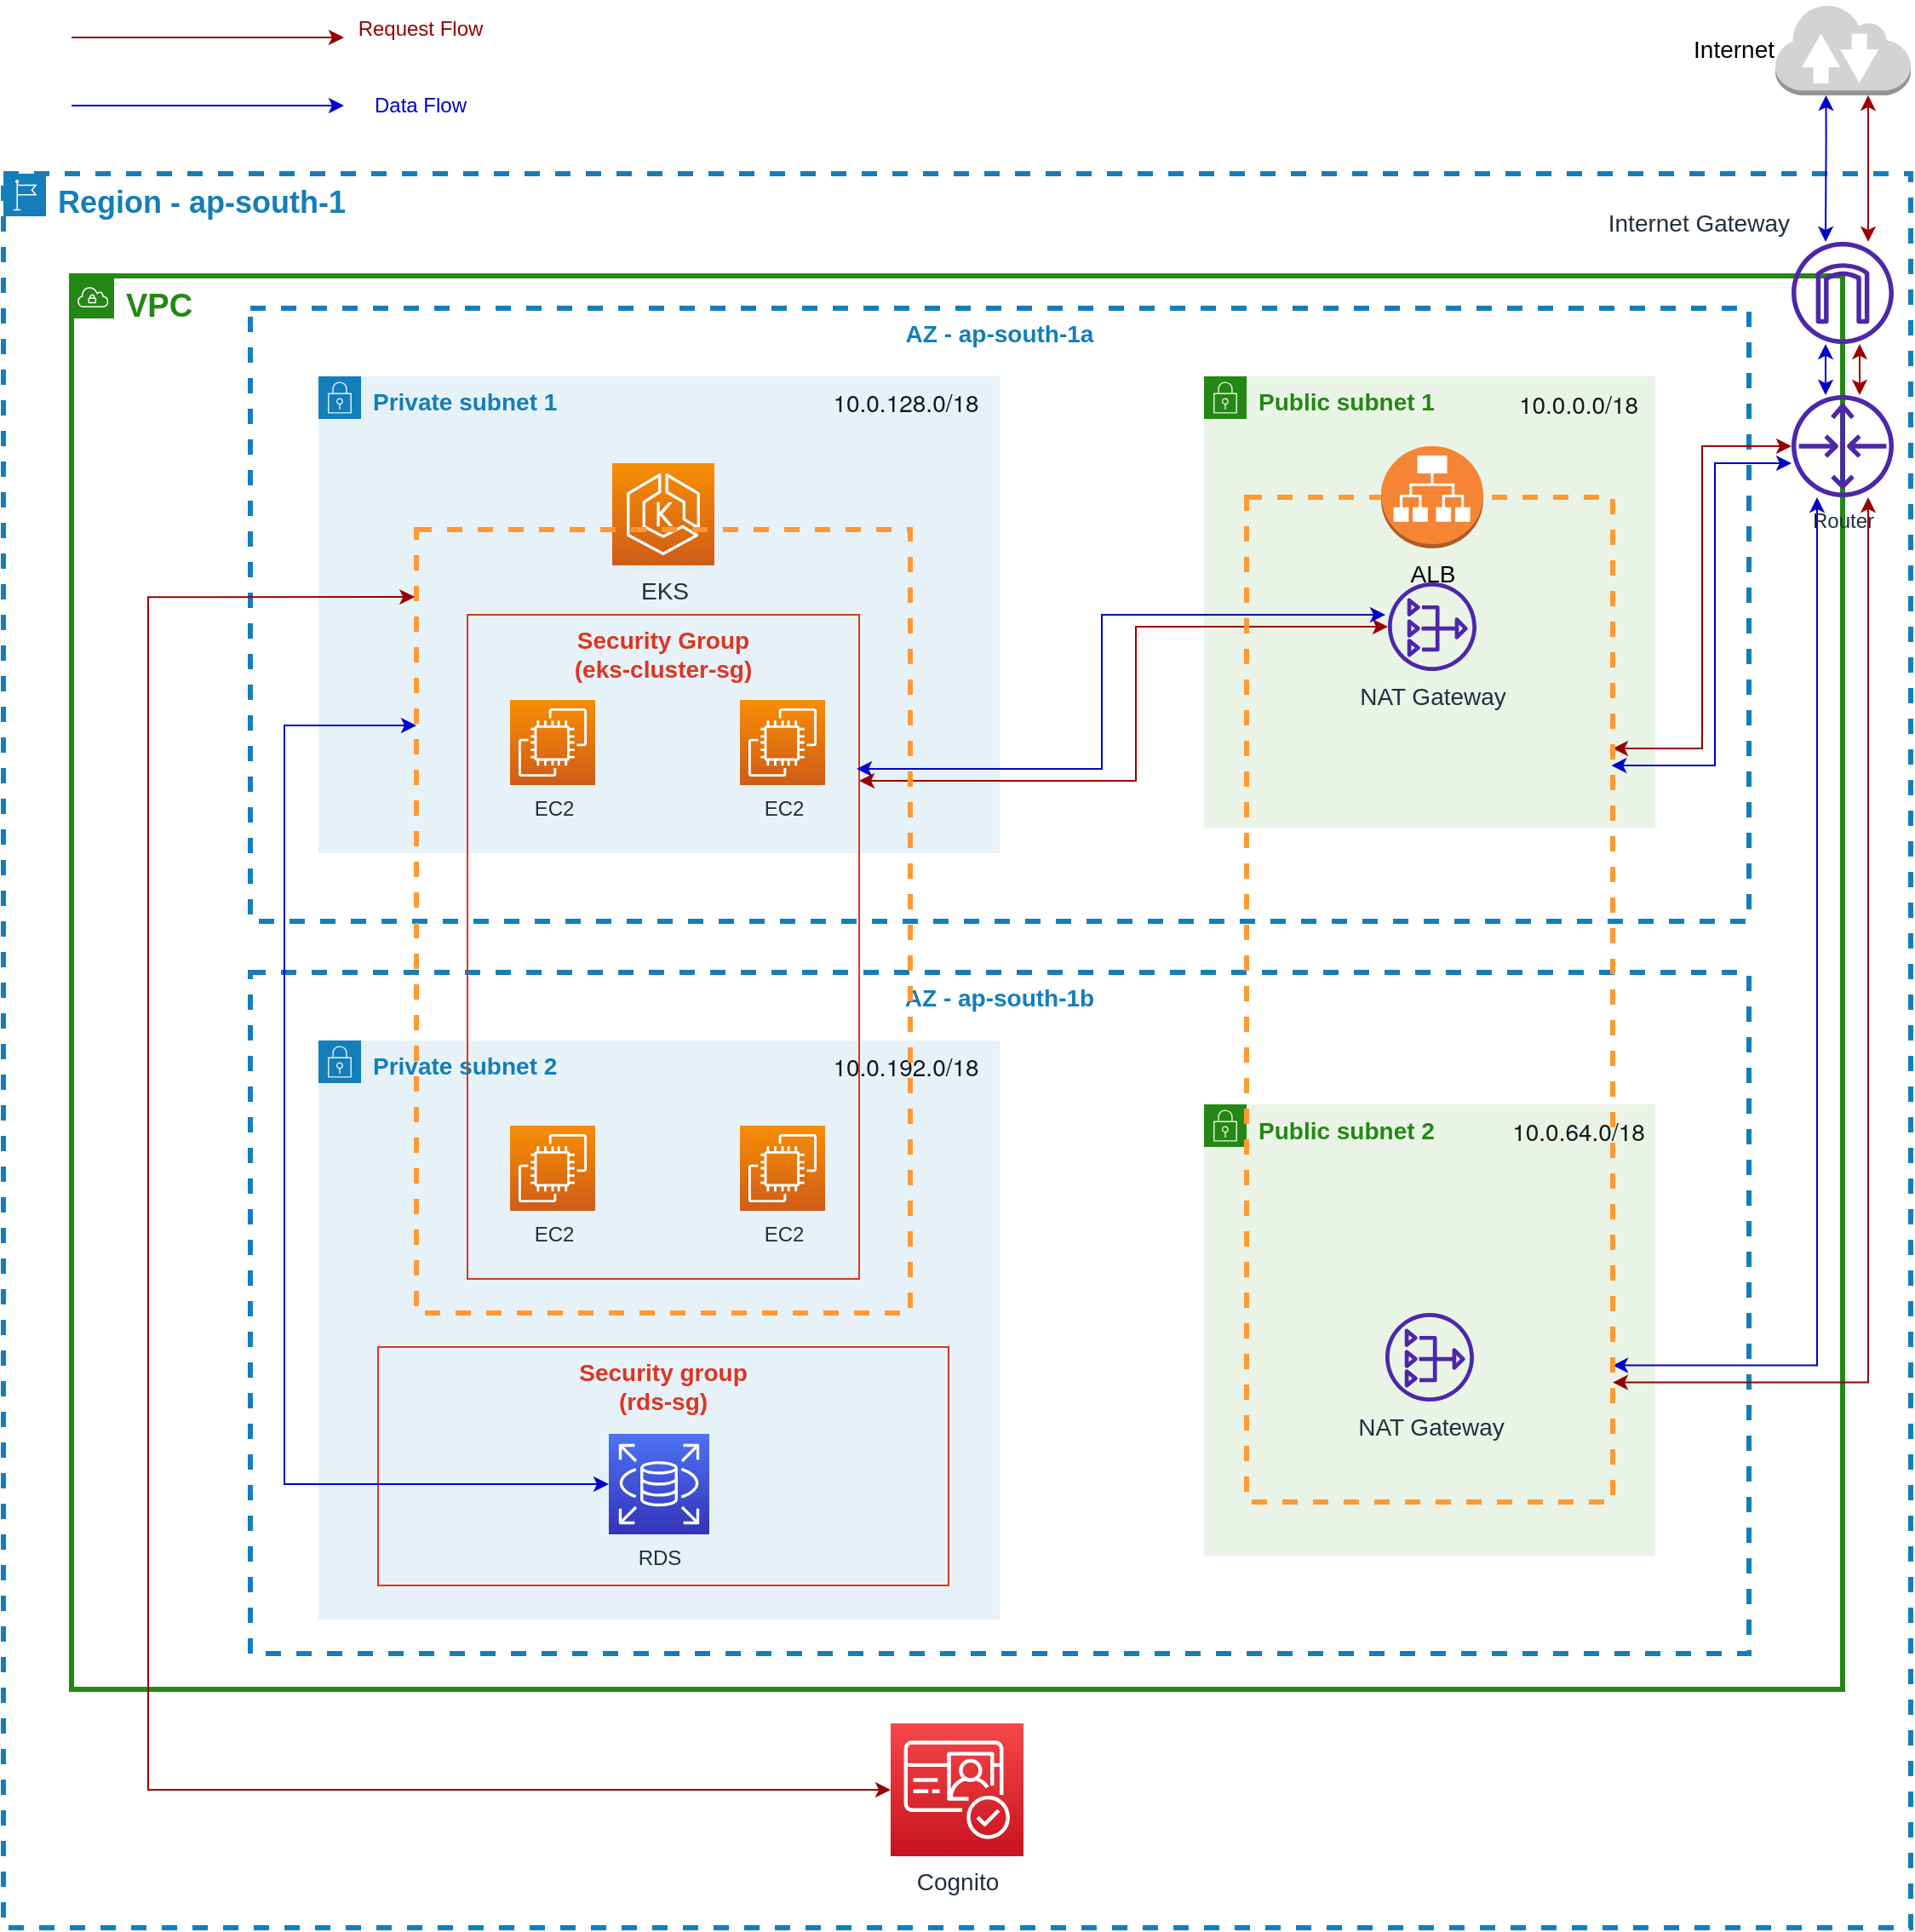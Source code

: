 <mxfile version="20.2.3" type="device"><diagram id="fAdeKgTsXQnCQhGO_2Rj" name="Page-1"><mxGraphModel dx="2370" dy="2150" grid="1" gridSize="10" guides="1" tooltips="1" connect="1" arrows="1" fold="1" page="1" pageScale="1" pageWidth="1169" pageHeight="827" math="0" shadow="0"><root><mxCell id="0"/><mxCell id="1" parent="0"/><mxCell id="OCtL8SrJMZkPZ9NdORGR-1" value="VPC" style="points=[[0,0],[0.25,0],[0.5,0],[0.75,0],[1,0],[1,0.25],[1,0.5],[1,0.75],[1,1],[0.75,1],[0.5,1],[0.25,1],[0,1],[0,0.75],[0,0.5],[0,0.25]];outlineConnect=0;gradientColor=none;html=1;whiteSpace=wrap;fontSize=19;fontStyle=1;container=1;pointerEvents=0;collapsible=0;recursiveResize=0;shape=mxgraph.aws4.group;grIcon=mxgraph.aws4.group_vpc;strokeColor=#248814;fillColor=none;verticalAlign=top;align=left;spacingLeft=30;fontColor=#248814;dashed=0;strokeWidth=3;" parent="1" vertex="1"><mxGeometry x="65" y="60" width="1040" height="830" as="geometry"/></mxCell><mxCell id="OCtL8SrJMZkPZ9NdORGR-2" value="Region - ap-south-1" style="points=[[0,0],[0.25,0],[0.5,0],[0.75,0],[1,0],[1,0.25],[1,0.5],[1,0.75],[1,1],[0.75,1],[0.5,1],[0.25,1],[0,1],[0,0.75],[0,0.5],[0,0.25]];outlineConnect=0;gradientColor=none;html=1;whiteSpace=wrap;fontSize=18;fontStyle=1;container=1;pointerEvents=0;collapsible=0;recursiveResize=0;shape=mxgraph.aws4.group;grIcon=mxgraph.aws4.group_region;strokeColor=#147EBA;fillColor=none;verticalAlign=top;align=left;spacingLeft=30;fontColor=#147EBA;dashed=1;strokeWidth=3;" parent="1" vertex="1"><mxGeometry x="25" width="1120" height="1030" as="geometry"/></mxCell><mxCell id="OCtL8SrJMZkPZ9NdORGR-16" value="AZ - ap-south-1a" style="fillColor=none;strokeColor=#147EBA;dashed=1;verticalAlign=top;fontStyle=1;fontColor=#147EBA;fontSize=14;strokeWidth=3;" parent="OCtL8SrJMZkPZ9NdORGR-2" vertex="1"><mxGeometry x="145" y="79" width="880" height="360" as="geometry"/></mxCell><mxCell id="OCtL8SrJMZkPZ9NdORGR-3" value="&lt;b&gt;Public subnet 2&lt;/b&gt;" style="points=[[0,0],[0.25,0],[0.5,0],[0.75,0],[1,0],[1,0.25],[1,0.5],[1,0.75],[1,1],[0.75,1],[0.5,1],[0.25,1],[0,1],[0,0.75],[0,0.5],[0,0.25]];outlineConnect=0;gradientColor=none;html=1;whiteSpace=wrap;fontSize=14;fontStyle=0;container=1;pointerEvents=0;collapsible=0;recursiveResize=0;shape=mxgraph.aws4.group;grIcon=mxgraph.aws4.group_security_group;grStroke=0;strokeColor=#248814;fillColor=#E9F3E6;verticalAlign=top;align=left;spacingLeft=30;fontColor=#248814;dashed=0;strokeWidth=3;" parent="OCtL8SrJMZkPZ9NdORGR-2" vertex="1"><mxGeometry x="705" y="546.5" width="265" height="265" as="geometry"/></mxCell><mxCell id="OCtL8SrJMZkPZ9NdORGR-4" value="Public subnet 1" style="points=[[0,0],[0.25,0],[0.5,0],[0.75,0],[1,0],[1,0.25],[1,0.5],[1,0.75],[1,1],[0.75,1],[0.5,1],[0.25,1],[0,1],[0,0.75],[0,0.5],[0,0.25]];outlineConnect=0;gradientColor=none;html=1;whiteSpace=wrap;fontSize=14;fontStyle=1;container=1;pointerEvents=0;collapsible=0;recursiveResize=0;shape=mxgraph.aws4.group;grIcon=mxgraph.aws4.group_security_group;grStroke=0;strokeColor=#248814;fillColor=#E9F3E6;verticalAlign=top;align=left;spacingLeft=30;fontColor=#248814;dashed=0;" parent="OCtL8SrJMZkPZ9NdORGR-2" vertex="1"><mxGeometry x="705" y="119" width="265" height="265" as="geometry"/></mxCell><mxCell id="OCtL8SrJMZkPZ9NdORGR-5" value="Private subnet 1" style="points=[[0,0],[0.25,0],[0.5,0],[0.75,0],[1,0],[1,0.25],[1,0.5],[1,0.75],[1,1],[0.75,1],[0.5,1],[0.25,1],[0,1],[0,0.75],[0,0.5],[0,0.25]];outlineConnect=0;gradientColor=none;html=1;whiteSpace=wrap;fontSize=14;fontStyle=1;container=1;pointerEvents=0;collapsible=0;recursiveResize=0;shape=mxgraph.aws4.group;grIcon=mxgraph.aws4.group_security_group;grStroke=0;strokeColor=#147EBA;fillColor=#E6F2F8;verticalAlign=top;align=left;spacingLeft=30;fontColor=#147EBA;dashed=0;" parent="OCtL8SrJMZkPZ9NdORGR-2" vertex="1"><mxGeometry x="185" y="119" width="400" height="280" as="geometry"/></mxCell><mxCell id="OCtL8SrJMZkPZ9NdORGR-12" style="edgeStyle=orthogonalEdgeStyle;rounded=0;orthogonalLoop=1;jettySize=auto;html=1;entryX=1;entryY=0.25;entryDx=0;entryDy=0;fontSize=14;fontColor=#000000;startArrow=classic;startFill=1;strokeColor=#990000;" parent="OCtL8SrJMZkPZ9NdORGR-2" source="OCtL8SrJMZkPZ9NdORGR-42" target="OCtL8SrJMZkPZ9NdORGR-37" edge="1"><mxGeometry relative="1" as="geometry"/></mxCell><mxCell id="OCtL8SrJMZkPZ9NdORGR-13" style="edgeStyle=orthogonalEdgeStyle;rounded=0;orthogonalLoop=1;jettySize=auto;html=1;entryX=1;entryY=0.864;entryDx=0;entryDy=0;entryPerimeter=0;fontSize=14;fontColor=#000000;startArrow=classic;startFill=1;strokeColor=#0000CC;" parent="OCtL8SrJMZkPZ9NdORGR-2" source="OCtL8SrJMZkPZ9NdORGR-42" target="OCtL8SrJMZkPZ9NdORGR-37" edge="1"><mxGeometry relative="1" as="geometry"><Array as="points"><mxPoint x="1065" y="700"/></Array></mxGeometry></mxCell><mxCell id="OCtL8SrJMZkPZ9NdORGR-14" value="Internet Gateway" style="sketch=0;outlineConnect=0;fontColor=#232F3E;gradientColor=none;fillColor=#4D27AA;strokeColor=none;dashed=0;verticalLabelPosition=top;verticalAlign=bottom;align=right;html=1;fontSize=14;fontStyle=0;aspect=fixed;pointerEvents=1;shape=mxgraph.aws4.internet_gateway;labelPosition=left;" parent="OCtL8SrJMZkPZ9NdORGR-2" vertex="1"><mxGeometry x="1050" y="40" width="60" height="60" as="geometry"/></mxCell><mxCell id="OCtL8SrJMZkPZ9NdORGR-15" value="AZ - ap-south-1b" style="fillColor=none;strokeColor=#147EBA;dashed=1;verticalAlign=top;fontStyle=1;fontColor=#147EBA;fontSize=14;strokeWidth=3;" parent="OCtL8SrJMZkPZ9NdORGR-2" vertex="1"><mxGeometry x="145" y="469" width="880" height="400" as="geometry"/></mxCell><mxCell id="OCtL8SrJMZkPZ9NdORGR-17" value="EC2" style="sketch=0;points=[[0,0,0],[0.25,0,0],[0.5,0,0],[0.75,0,0],[1,0,0],[0,1,0],[0.25,1,0],[0.5,1,0],[0.75,1,0],[1,1,0],[0,0.25,0],[0,0.5,0],[0,0.75,0],[1,0.25,0],[1,0.5,0],[1,0.75,0]];outlineConnect=0;fontColor=#232F3E;gradientColor=#F78E04;gradientDirection=north;fillColor=#D05C17;strokeColor=#ffffff;dashed=0;verticalLabelPosition=bottom;verticalAlign=top;align=center;html=1;fontSize=12;fontStyle=0;aspect=fixed;shape=mxgraph.aws4.resourceIcon;resIcon=mxgraph.aws4.ec2;" parent="OCtL8SrJMZkPZ9NdORGR-2" vertex="1"><mxGeometry x="297.5" y="309" width="50" height="50" as="geometry"/></mxCell><mxCell id="OCtL8SrJMZkPZ9NdORGR-18" value="Private subnet 2" style="points=[[0,0],[0.25,0],[0.5,0],[0.75,0],[1,0],[1,0.25],[1,0.5],[1,0.75],[1,1],[0.75,1],[0.5,1],[0.25,1],[0,1],[0,0.75],[0,0.5],[0,0.25]];outlineConnect=0;gradientColor=none;html=1;whiteSpace=wrap;fontSize=14;fontStyle=1;container=1;pointerEvents=0;collapsible=0;recursiveResize=0;shape=mxgraph.aws4.group;grIcon=mxgraph.aws4.group_security_group;grStroke=0;strokeColor=#147EBA;fillColor=#E6F2F8;verticalAlign=top;align=left;spacingLeft=30;fontColor=#147EBA;dashed=0;" parent="OCtL8SrJMZkPZ9NdORGR-2" vertex="1"><mxGeometry x="185" y="509" width="400" height="340" as="geometry"/></mxCell><mxCell id="OCtL8SrJMZkPZ9NdORGR-19" value="Security group &#10;(rds-sg)" style="fillColor=none;strokeColor=#DD3522;verticalAlign=top;fontStyle=1;fontColor=#DD3522;fontSize=14;" parent="OCtL8SrJMZkPZ9NdORGR-2" vertex="1"><mxGeometry x="220" y="689" width="335" height="140" as="geometry"/></mxCell><mxCell id="OCtL8SrJMZkPZ9NdORGR-20" value="RDS" style="sketch=0;points=[[0,0,0],[0.25,0,0],[0.5,0,0],[0.75,0,0],[1,0,0],[0,1,0],[0.25,1,0],[0.5,1,0],[0.75,1,0],[1,1,0],[0,0.25,0],[0,0.5,0],[0,0.75,0],[1,0.25,0],[1,0.5,0],[1,0.75,0]];outlineConnect=0;fontColor=#232F3E;gradientColor=#4D72F3;gradientDirection=north;fillColor=#3334B9;strokeColor=#ffffff;dashed=0;verticalLabelPosition=bottom;verticalAlign=top;align=center;html=1;fontSize=12;fontStyle=0;aspect=fixed;shape=mxgraph.aws4.resourceIcon;resIcon=mxgraph.aws4.rds;" parent="OCtL8SrJMZkPZ9NdORGR-2" vertex="1"><mxGeometry x="355.5" y="740" width="59" height="59" as="geometry"/></mxCell><mxCell id="OCtL8SrJMZkPZ9NdORGR-21" value="&lt;span style=&quot;color: rgb(22, 25, 31); font-family: &amp;quot;amazon ember&amp;quot;, &amp;quot;helvetica neue&amp;quot;, roboto, arial, sans-serif;&quot;&gt;10.0.192.0/18&lt;/span&gt;" style="text;html=1;strokeColor=none;fillColor=none;align=center;verticalAlign=middle;whiteSpace=wrap;rounded=0;fontSize=14;fontColor=#000000;labelBackgroundColor=none;" parent="OCtL8SrJMZkPZ9NdORGR-2" vertex="1"><mxGeometry x="475" y="509" width="110" height="30" as="geometry"/></mxCell><mxCell id="OCtL8SrJMZkPZ9NdORGR-22" value="&lt;span style=&quot;color: rgb(22, 25, 31); font-family: &amp;quot;amazon ember&amp;quot;, &amp;quot;helvetica neue&amp;quot;, roboto, arial, sans-serif;&quot;&gt;10.0.0.0/18&lt;/span&gt;" style="text;html=1;strokeColor=none;fillColor=none;align=center;verticalAlign=middle;whiteSpace=wrap;rounded=0;fontSize=14;fontColor=#000000;labelBackgroundColor=none;" parent="OCtL8SrJMZkPZ9NdORGR-2" vertex="1"><mxGeometry x="880" y="119" width="90" height="31" as="geometry"/></mxCell><mxCell id="OCtL8SrJMZkPZ9NdORGR-23" value="&lt;span style=&quot;color: rgb(22, 25, 31); font-family: &amp;quot;amazon ember&amp;quot;, &amp;quot;helvetica neue&amp;quot;, roboto, arial, sans-serif;&quot;&gt;10.0.128.0/18&lt;/span&gt;" style="text;html=1;strokeColor=none;fillColor=none;align=center;verticalAlign=middle;whiteSpace=wrap;rounded=0;fontSize=14;fontColor=#000000;labelBackgroundColor=none;" parent="OCtL8SrJMZkPZ9NdORGR-2" vertex="1"><mxGeometry x="475" y="119" width="110" height="30" as="geometry"/></mxCell><mxCell id="OCtL8SrJMZkPZ9NdORGR-24" value="EC2" style="sketch=0;points=[[0,0,0],[0.25,0,0],[0.5,0,0],[0.75,0,0],[1,0,0],[0,1,0],[0.25,1,0],[0.5,1,0],[0.75,1,0],[1,1,0],[0,0.25,0],[0,0.5,0],[0,0.75,0],[1,0.25,0],[1,0.5,0],[1,0.75,0]];outlineConnect=0;fontColor=#232F3E;gradientColor=#F78E04;gradientDirection=north;fillColor=#D05C17;strokeColor=#ffffff;dashed=0;verticalLabelPosition=bottom;verticalAlign=top;align=center;html=1;fontSize=12;fontStyle=0;aspect=fixed;shape=mxgraph.aws4.resourceIcon;resIcon=mxgraph.aws4.ec2;" parent="OCtL8SrJMZkPZ9NdORGR-2" vertex="1"><mxGeometry x="297.5" y="559" width="50" height="50" as="geometry"/></mxCell><mxCell id="OCtL8SrJMZkPZ9NdORGR-25" value="EC2" style="sketch=0;points=[[0,0,0],[0.25,0,0],[0.5,0,0],[0.75,0,0],[1,0,0],[0,1,0],[0.25,1,0],[0.5,1,0],[0.75,1,0],[1,1,0],[0,0.25,0],[0,0.5,0],[0,0.75,0],[1,0.25,0],[1,0.5,0],[1,0.75,0]];outlineConnect=0;fontColor=#232F3E;gradientColor=#F78E04;gradientDirection=north;fillColor=#D05C17;strokeColor=#ffffff;dashed=0;verticalLabelPosition=bottom;verticalAlign=top;align=center;html=1;fontSize=12;fontStyle=0;aspect=fixed;shape=mxgraph.aws4.resourceIcon;resIcon=mxgraph.aws4.ec2;" parent="OCtL8SrJMZkPZ9NdORGR-2" vertex="1"><mxGeometry x="432.5" y="559" width="50" height="50" as="geometry"/></mxCell><mxCell id="OCtL8SrJMZkPZ9NdORGR-26" value="EC2" style="sketch=0;points=[[0,0,0],[0.25,0,0],[0.5,0,0],[0.75,0,0],[1,0,0],[0,1,0],[0.25,1,0],[0.5,1,0],[0.75,1,0],[1,1,0],[0,0.25,0],[0,0.5,0],[0,0.75,0],[1,0.25,0],[1,0.5,0],[1,0.75,0]];outlineConnect=0;fontColor=#232F3E;gradientColor=#F78E04;gradientDirection=north;fillColor=#D05C17;strokeColor=#ffffff;dashed=0;verticalLabelPosition=bottom;verticalAlign=top;align=center;html=1;fontSize=12;fontStyle=0;aspect=fixed;shape=mxgraph.aws4.resourceIcon;resIcon=mxgraph.aws4.ec2;" parent="OCtL8SrJMZkPZ9NdORGR-2" vertex="1"><mxGeometry x="432.5" y="309" width="50" height="50" as="geometry"/></mxCell><mxCell id="OCtL8SrJMZkPZ9NdORGR-27" value="&lt;span style=&quot;color: rgb(22, 25, 31); font-family: &amp;quot;amazon ember&amp;quot;, &amp;quot;helvetica neue&amp;quot;, roboto, arial, sans-serif;&quot;&gt;10.0.64.0/18&lt;/span&gt;" style="text;html=1;strokeColor=none;fillColor=none;align=center;verticalAlign=middle;whiteSpace=wrap;rounded=0;fontSize=14;fontColor=#000000;labelBackgroundColor=none;" parent="OCtL8SrJMZkPZ9NdORGR-2" vertex="1"><mxGeometry x="880" y="546.5" width="90" height="31" as="geometry"/></mxCell><mxCell id="OCtL8SrJMZkPZ9NdORGR-28" style="edgeStyle=orthogonalEdgeStyle;rounded=0;orthogonalLoop=1;jettySize=auto;html=1;exitX=0.5;exitY=1;exitDx=0;exitDy=0;fontSize=14;fontColor=#000000;" parent="OCtL8SrJMZkPZ9NdORGR-2" source="OCtL8SrJMZkPZ9NdORGR-27" target="OCtL8SrJMZkPZ9NdORGR-27" edge="1"><mxGeometry relative="1" as="geometry"/></mxCell><mxCell id="OCtL8SrJMZkPZ9NdORGR-29" style="edgeStyle=orthogonalEdgeStyle;rounded=0;orthogonalLoop=1;jettySize=auto;html=1;exitX=1;exitY=0.25;exitDx=0;exitDy=0;fontSize=14;fontColor=#000000;startArrow=classic;startFill=1;strokeColor=#990000;" parent="OCtL8SrJMZkPZ9NdORGR-2" source="OCtL8SrJMZkPZ9NdORGR-31" target="OCtL8SrJMZkPZ9NdORGR-36" edge="1"><mxGeometry relative="1" as="geometry"><Array as="points"><mxPoint x="665" y="357"/><mxPoint x="665" y="266"/></Array></mxGeometry></mxCell><mxCell id="OCtL8SrJMZkPZ9NdORGR-31" value="Security Group &#10;(eks-cluster-sg)" style="fillColor=none;strokeColor=#DD3522;verticalAlign=top;fontStyle=1;fontColor=#DD3522;fontSize=14;" parent="OCtL8SrJMZkPZ9NdORGR-2" vertex="1"><mxGeometry x="272.5" y="259" width="230" height="390" as="geometry"/></mxCell><mxCell id="OCtL8SrJMZkPZ9NdORGR-32" style="edgeStyle=orthogonalEdgeStyle;rounded=0;orthogonalLoop=1;jettySize=auto;html=1;exitX=0;exitY=0.25;exitDx=0;exitDy=0;entryX=0;entryY=0.5;entryDx=0;entryDy=0;entryPerimeter=0;fontSize=14;fontColor=#000000;startArrow=classic;startFill=1;strokeColor=#0000CC;" parent="OCtL8SrJMZkPZ9NdORGR-2" source="OCtL8SrJMZkPZ9NdORGR-35" target="OCtL8SrJMZkPZ9NdORGR-20" edge="1"><mxGeometry relative="1" as="geometry"><Array as="points"><mxPoint x="165" y="324"/><mxPoint x="165" y="770"/></Array></mxGeometry></mxCell><mxCell id="OCtL8SrJMZkPZ9NdORGR-33" value="NAT Gateway" style="sketch=0;outlineConnect=0;fontColor=#232F3E;gradientColor=none;fillColor=#4D27AA;strokeColor=none;dashed=0;verticalLabelPosition=bottom;verticalAlign=top;align=center;html=1;fontSize=14;fontStyle=0;aspect=fixed;pointerEvents=1;shape=mxgraph.aws4.nat_gateway;" parent="OCtL8SrJMZkPZ9NdORGR-2" vertex="1"><mxGeometry x="811.5" y="669" width="52" height="52" as="geometry"/></mxCell><mxCell id="OCtL8SrJMZkPZ9NdORGR-36" value="NAT Gateway" style="sketch=0;outlineConnect=0;fontColor=#232F3E;gradientColor=none;fillColor=#4D27AA;strokeColor=none;dashed=0;verticalLabelPosition=bottom;verticalAlign=top;align=center;html=1;fontSize=14;fontStyle=0;aspect=fixed;pointerEvents=1;shape=mxgraph.aws4.nat_gateway;" parent="OCtL8SrJMZkPZ9NdORGR-2" vertex="1"><mxGeometry x="813" y="240" width="52" height="52" as="geometry"/></mxCell><mxCell id="OCtL8SrJMZkPZ9NdORGR-37" value="" style="fillColor=none;strokeColor=#FF9933;dashed=1;verticalAlign=top;fontStyle=0;fontColor=#994C00;fontSize=14;strokeWidth=3;" parent="OCtL8SrJMZkPZ9NdORGR-2" vertex="1"><mxGeometry x="730" y="190" width="215" height="590" as="geometry"/></mxCell><mxCell id="OCtL8SrJMZkPZ9NdORGR-38" value="ALB" style="outlineConnect=0;dashed=0;verticalLabelPosition=bottom;verticalAlign=top;align=center;html=1;shape=mxgraph.aws3.application_load_balancer;fillColor=#F58534;gradientColor=none;labelBackgroundColor=none;fontSize=14;fontColor=#000000;strokeColor=default;strokeWidth=3;" parent="OCtL8SrJMZkPZ9NdORGR-2" vertex="1"><mxGeometry x="809" y="160" width="60" height="60" as="geometry"/></mxCell><mxCell id="OCtL8SrJMZkPZ9NdORGR-40" value="EKS" style="sketch=0;points=[[0,0,0],[0.25,0,0],[0.5,0,0],[0.75,0,0],[1,0,0],[0,1,0],[0.25,1,0],[0.5,1,0],[0.75,1,0],[1,1,0],[0,0.25,0],[0,0.5,0],[0,0.75,0],[1,0.25,0],[1,0.5,0],[1,0.75,0]];outlineConnect=0;fontColor=#232F3E;gradientColor=#F78E04;gradientDirection=north;fillColor=#D05C17;strokeColor=#ffffff;dashed=0;verticalLabelPosition=bottom;verticalAlign=top;align=center;html=1;fontSize=14;fontStyle=0;aspect=fixed;shape=mxgraph.aws4.resourceIcon;resIcon=mxgraph.aws4.eks;" parent="OCtL8SrJMZkPZ9NdORGR-2" vertex="1"><mxGeometry x="357.5" y="170" width="60" height="60" as="geometry"/></mxCell><mxCell id="OCtL8SrJMZkPZ9NdORGR-41" style="edgeStyle=orthogonalEdgeStyle;rounded=0;orthogonalLoop=1;jettySize=auto;html=1;fontSize=14;startArrow=classic;startFill=1;strokeColor=#0000CC;" parent="OCtL8SrJMZkPZ9NdORGR-2" edge="1"><mxGeometry relative="1" as="geometry"><mxPoint x="1070" y="130" as="sourcePoint"/><mxPoint x="1070" y="99.999" as="targetPoint"/></mxGeometry></mxCell><mxCell id="OCtL8SrJMZkPZ9NdORGR-42" value="Router" style="sketch=0;outlineConnect=0;fontColor=#232F3E;gradientColor=none;fillColor=#4D27AA;strokeColor=none;dashed=0;verticalLabelPosition=bottom;verticalAlign=top;align=center;html=1;fontSize=12;fontStyle=0;aspect=fixed;pointerEvents=1;shape=mxgraph.aws4.router;labelPosition=center;" parent="OCtL8SrJMZkPZ9NdORGR-2" vertex="1"><mxGeometry x="1050" y="130" width="60" height="60" as="geometry"/></mxCell><mxCell id="OCtL8SrJMZkPZ9NdORGR-43" style="edgeStyle=orthogonalEdgeStyle;rounded=0;orthogonalLoop=1;jettySize=auto;html=1;exitX=1;exitY=0.25;exitDx=0;exitDy=0;fontSize=14;fontColor=#000000;startArrow=classic;startFill=1;strokeColor=#0000CC;" parent="OCtL8SrJMZkPZ9NdORGR-2" edge="1"><mxGeometry relative="1" as="geometry"><Array as="points"><mxPoint x="645" y="350"/><mxPoint x="645" y="259"/></Array><mxPoint x="501" y="349.5" as="sourcePoint"/><mxPoint x="811.5" y="259" as="targetPoint"/></mxGeometry></mxCell><mxCell id="OCtL8SrJMZkPZ9NdORGR-45" style="edgeStyle=orthogonalEdgeStyle;rounded=0;orthogonalLoop=1;jettySize=auto;html=1;entryX=1;entryY=0.881;entryDx=0;entryDy=0;entryPerimeter=0;fontSize=14;fontColor=#000000;startArrow=classic;startFill=1;strokeColor=#990000;" parent="OCtL8SrJMZkPZ9NdORGR-2" source="OCtL8SrJMZkPZ9NdORGR-42" target="OCtL8SrJMZkPZ9NdORGR-37" edge="1"><mxGeometry relative="1" as="geometry"><Array as="points"><mxPoint x="1095" y="710"/></Array><mxPoint x="1075" y="200" as="sourcePoint"/><mxPoint x="955" y="709.76" as="targetPoint"/></mxGeometry></mxCell><mxCell id="OCtL8SrJMZkPZ9NdORGR-46" style="edgeStyle=orthogonalEdgeStyle;rounded=0;orthogonalLoop=1;jettySize=auto;html=1;fontSize=14;startArrow=classic;startFill=1;strokeColor=#990000;" parent="OCtL8SrJMZkPZ9NdORGR-2" edge="1"><mxGeometry relative="1" as="geometry"><mxPoint x="1090" y="130" as="sourcePoint"/><mxPoint x="1090" y="99.999" as="targetPoint"/><Array as="points"><mxPoint x="1090" y="110"/><mxPoint x="1090" y="110"/></Array></mxGeometry></mxCell><mxCell id="OCtL8SrJMZkPZ9NdORGR-47" style="edgeStyle=orthogonalEdgeStyle;rounded=0;orthogonalLoop=1;jettySize=auto;html=1;entryX=0.996;entryY=0.267;entryDx=0;entryDy=0;fontSize=14;fontColor=#000000;startArrow=classic;startFill=1;strokeColor=#0000CC;entryPerimeter=0;" parent="OCtL8SrJMZkPZ9NdORGR-2" source="OCtL8SrJMZkPZ9NdORGR-42" target="OCtL8SrJMZkPZ9NdORGR-37" edge="1"><mxGeometry relative="1" as="geometry"><mxPoint x="1045" y="170" as="sourcePoint"/><mxPoint x="955" y="347.5" as="targetPoint"/><Array as="points"><mxPoint x="1005" y="170"/><mxPoint x="1005" y="347"/></Array></mxGeometry></mxCell><mxCell id="OCtL8SrJMZkPZ9NdORGR-35" value="" style="fillColor=none;strokeColor=#FF9933;dashed=1;verticalAlign=top;fontStyle=0;fontColor=#994C00;fontSize=14;strokeWidth=3;" parent="OCtL8SrJMZkPZ9NdORGR-2" vertex="1"><mxGeometry x="242.5" y="209" width="290" height="460" as="geometry"/></mxCell><mxCell id="OoIJvAlm1sNegHCSV3cB-5" style="edgeStyle=orthogonalEdgeStyle;rounded=0;orthogonalLoop=1;jettySize=auto;html=1;exitX=0;exitY=0.5;exitDx=0;exitDy=0;exitPerimeter=0;entryX=-0.003;entryY=0.086;entryDx=0;entryDy=0;entryPerimeter=0;fontSize=14;startArrow=classic;startFill=1;strokeColor=#990000;" edge="1" parent="OCtL8SrJMZkPZ9NdORGR-2" source="OoIJvAlm1sNegHCSV3cB-4" target="OCtL8SrJMZkPZ9NdORGR-35"><mxGeometry relative="1" as="geometry"><Array as="points"><mxPoint x="85" y="949"/><mxPoint x="85" y="249"/></Array></mxGeometry></mxCell><mxCell id="OoIJvAlm1sNegHCSV3cB-4" value="Cognito" style="sketch=0;points=[[0,0,0],[0.25,0,0],[0.5,0,0],[0.75,0,0],[1,0,0],[0,1,0],[0.25,1,0],[0.5,1,0],[0.75,1,0],[1,1,0],[0,0.25,0],[0,0.5,0],[0,0.75,0],[1,0.25,0],[1,0.5,0],[1,0.75,0]];outlineConnect=0;fontColor=#232F3E;gradientColor=#F54749;gradientDirection=north;fillColor=#C7131F;strokeColor=#ffffff;dashed=0;verticalLabelPosition=bottom;verticalAlign=top;align=center;html=1;fontSize=14;fontStyle=0;aspect=fixed;shape=mxgraph.aws4.resourceIcon;resIcon=mxgraph.aws4.cognito;" vertex="1" parent="OCtL8SrJMZkPZ9NdORGR-2"><mxGeometry x="521" y="910" width="78" height="78" as="geometry"/></mxCell><mxCell id="OCtL8SrJMZkPZ9NdORGR-48" style="edgeStyle=orthogonalEdgeStyle;rounded=0;orthogonalLoop=1;jettySize=auto;html=1;exitX=0.5;exitY=1;exitDx=0;exitDy=0;exitPerimeter=0;fontSize=14;fontColor=#000000;startArrow=classic;startFill=1;strokeColor=#0000CC;" parent="1" edge="1"><mxGeometry relative="1" as="geometry"><mxPoint x="1095.25" y="-46" as="sourcePoint"/><mxPoint x="1095" y="40.001" as="targetPoint"/><Array as="points"><mxPoint x="1095" y="-20"/><mxPoint x="1095" y="-20"/></Array></mxGeometry></mxCell><mxCell id="OCtL8SrJMZkPZ9NdORGR-49" value="Internet" style="outlineConnect=0;dashed=0;verticalLabelPosition=middle;verticalAlign=middle;align=right;html=1;shape=mxgraph.aws3.internet_2;fillColor=#D2D3D3;gradientColor=none;labelBackgroundColor=none;fontSize=14;fontColor=#000000;strokeColor=default;strokeWidth=3;labelPosition=left;" parent="1" vertex="1"><mxGeometry x="1065.5" y="-100" width="79.5" height="54" as="geometry"/></mxCell><mxCell id="OCtL8SrJMZkPZ9NdORGR-50" style="edgeStyle=orthogonalEdgeStyle;rounded=0;orthogonalLoop=1;jettySize=auto;html=1;fontSize=14;startArrow=classic;startFill=1;strokeColor=#990000;" parent="1" source="OCtL8SrJMZkPZ9NdORGR-14" edge="1"><mxGeometry relative="1" as="geometry"><mxPoint x="1120" y="-16" as="sourcePoint"/><mxPoint x="1120" y="-46.001" as="targetPoint"/><Array as="points"><mxPoint x="1120" y="20"/><mxPoint x="1120" y="20"/></Array></mxGeometry></mxCell><mxCell id="OCtL8SrJMZkPZ9NdORGR-51" value="" style="endArrow=classic;html=1;rounded=0;strokeColor=#0000CC;" parent="1" edge="1"><mxGeometry width="50" height="50" relative="1" as="geometry"><mxPoint x="65" y="-40" as="sourcePoint"/><mxPoint x="225" y="-40" as="targetPoint"/></mxGeometry></mxCell><mxCell id="OCtL8SrJMZkPZ9NdORGR-52" value="" style="endArrow=classic;html=1;rounded=0;strokeColor=#990000;" parent="1" edge="1"><mxGeometry width="50" height="50" relative="1" as="geometry"><mxPoint x="65" y="-80" as="sourcePoint"/><mxPoint x="225" y="-80" as="targetPoint"/></mxGeometry></mxCell><mxCell id="OCtL8SrJMZkPZ9NdORGR-53" value="Data Flow" style="text;html=1;strokeColor=none;fillColor=none;align=center;verticalAlign=middle;whiteSpace=wrap;rounded=0;fontColor=#0000CC;" parent="1" vertex="1"><mxGeometry x="240" y="-55" width="60" height="30" as="geometry"/></mxCell><mxCell id="OCtL8SrJMZkPZ9NdORGR-54" value="Request Flow" style="text;html=1;strokeColor=none;fillColor=none;align=center;verticalAlign=middle;whiteSpace=wrap;rounded=0;fontColor=#990000;" parent="1" vertex="1"><mxGeometry x="230" y="-100" width="80" height="30" as="geometry"/></mxCell></root></mxGraphModel></diagram></mxfile>